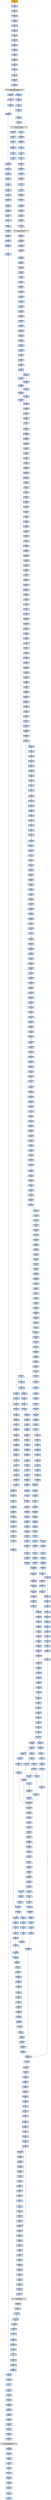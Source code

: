 strict digraph G {
	graph [bgcolor=transparent,
		name=G
	];
	node [color=lightsteelblue,
		fillcolor=lightsteelblue,
		shape=rectangle,
		style=filled
	];
	"0x00447f47"	[label="0x00447f47
movl"];
	"0x00447f49"	[label="0x00447f49
subl"];
	"0x00447f47" -> "0x00447f49"	[color="#000000"];
	"0x00447bb6"	[label="0x00447bb6
jne"];
	"0x00447bc3"	[label="0x00447bc3
xorl"];
	"0x00447bb6" -> "0x00447bc3"	[color="#000000",
		label=T];
	"0x0044740f"	[label="0x0044740f
movl"];
	"0x00447415"	[label="0x00447415
popa"];
	"0x0044740f" -> "0x00447415"	[color="#000000"];
	"0x00447d32"	[label="0x00447d32
jae"];
	"0x00447d34"	[label="0x00447d34
movl"];
	"0x00447d32" -> "0x00447d34"	[color="#000000",
		label=F];
	"0x00447ba8"	[label="0x00447ba8
leal"];
	"0x00447bac"	[label="0x00447bac
pushl"];
	"0x00447ba8" -> "0x00447bac"	[color="#000000"];
	"0x00447eb8"	[label="0x00447eb8
movl"];
	"0x00447ebc"	[label="0x00447ebc
andl"];
	"0x00447eb8" -> "0x00447ebc"	[color="#000000"];
	"0x004477f4"	[label="0x004477f4
shrl"];
	"0x004477f6"	[label="0x004477f6
movl"];
	"0x004477f4" -> "0x004477f6"	[color="#000000"];
	"0x00447111"	[label="0x00447111
pushl"];
	"0x00447112"	[label="0x00447112
movl"];
	"0x00447111" -> "0x00447112"	[color="#000000"];
	"0x0044737b"	[label="0x0044737b
addl"];
	"0x0044737e"	[label="0x0044737e
movl"];
	"0x0044737b" -> "0x0044737e"	[color="#000000"];
	"0x00447b59"	[label="0x00447b59
stosb"];
	"0x00447b5a"	[label="0x00447b5a
call"];
	"0x00447b59" -> "0x00447b5a"	[color="#000000"];
	"0x00447014"	[label="0x00447014
popl"];
	"0x00447015"	[label="0x00447015
movl"];
	"0x00447014" -> "0x00447015"	[color="#000000"];
	"0x00447a6f"	[label="0x00447a6f
shrl"];
	"0x00447a71"	[label="0x00447a71
movl"];
	"0x00447a6f" -> "0x00447a71"	[color="#000000"];
	"0x004479b8"	[label="0x004479b8
cmpl"];
	"0x004479bc"	[label="0x004479bc
jb"];
	"0x004479b8" -> "0x004479bc"	[color="#000000"];
	"0x00447e95"	[label="0x00447e95
addl"];
	"0x00447e97"	[label="0x00447e97
leal"];
	"0x00447e95" -> "0x00447e97"	[color="#000000"];
	"0x004471ae"	[label="0x004471ae
orl"];
	"0x004471b0"	[label="0x004471b0
je"];
	"0x004471ae" -> "0x004471b0"	[color="#000000"];
	"0x004478c1"	[label="0x004478c1
movl"];
	"0x004478c4"	[label="0x004478c4
movl"];
	"0x004478c1" -> "0x004478c4"	[color="#000000"];
	GETMODULEHANDLEA_KERNEL32_DLL	[color=lightgrey,
		fillcolor=lightgrey,
		label="GETMODULEHANDLEA_KERNEL32_DLL
GETMODULEHANDLEA"];
	"0x00447287"	[label="0x00447287
testl"];
	GETMODULEHANDLEA_KERNEL32_DLL -> "0x00447287"	[color="#000000"];
	"0x00447042"	[label="0x00447042
movl"];
	GETMODULEHANDLEA_KERNEL32_DLL -> "0x00447042"	[color="#000000"];
	"0x004477db"	[label="0x004477db
movl"];
	"0x004477de"	[label="0x004477de
movl"];
	"0x004477db" -> "0x004477de"	[color="#000000"];
	"0x00447cde"	[label="0x00447cde
movl"];
	"0x00447ce3"	[label="0x00447ce3
repz"];
	"0x00447cde" -> "0x00447ce3"	[color="#000000"];
	"0x00447e58"	[label="0x00447e58
orl"];
	"0x00447e5a"	[label="0x00447e5a
movl"];
	"0x00447e58" -> "0x00447e5a"	[color="#000000"];
	"0x0044788c"	[label="0x0044788c
xorl"];
	"0x0044788e"	[label="0x0044788e
movl"];
	"0x0044788c" -> "0x0044788e"	[color="#000000"];
	"0x00447ead"	[label="0x00447ead
incl"];
	"0x00447eae"	[label="0x00447eae
movb"];
	"0x00447ead" -> "0x00447eae"	[color="#000000"];
	"0x0044717c"	[label="0x0044717c
pushl"];
	"0x00447181"	[label="0x00447181
pushl"];
	"0x0044717c" -> "0x00447181"	[color="#000000"];
	"0x0044789a"	[label="0x0044789a
movl"];
	"0x0044789e"	[label="0x0044789e
leal"];
	"0x0044789a" -> "0x0044789e"	[color="#000000"];
	"0x00447e29"	[label="0x00447e29
jb"];
	"0x00447e2b"	[label="0x00447e2b
movl"];
	"0x00447e29" -> "0x00447e2b"	[color="#000000",
		label=F];
	"0x00447e9c"	[label="0x00447e9c
cmpl"];
	"0x00447e29" -> "0x00447e9c"	[color="#000000",
		label=T];
	"0x00447e90"	[label="0x00447e90
call"];
	"0x004479b0"	[label="0x004479b0
pushl"];
	"0x00447e90" -> "0x004479b0"	[color="#000000"];
	"0x004470fc"	[label="0x004470fc
call"];
	"0x004476c8"	[label="0x004476c8
movl"];
	"0x004470fc" -> "0x004476c8"	[color="#000000"];
	"0x00447aa3"	[label="0x00447aa3
movl"];
	"0x00447aa8"	[label="0x00447aa8
addl"];
	"0x00447aa3" -> "0x00447aa8"	[color="#000000"];
	"0x004478f6"	[label="0x004478f6
movl"];
	"0x004478f8"	[label="0x004478f8
movb"];
	"0x004478f6" -> "0x004478f8"	[color="#000000"];
	"0x00447f81"	[label="0x00447f81
popl"];
	"0x00447f82"	[label="0x00447f82
popl"];
	"0x00447f81" -> "0x00447f82"	[color="#000000"];
	"0x004478e6"	[label="0x004478e6
shrl"];
	"0x004478e9"	[label="0x004478e9
movl"];
	"0x004478e6" -> "0x004478e9"	[color="#000000"];
	"0x00447a47"	[label="0x00447a47
jae"];
	"0x00447a49"	[label="0x00447a49
movl"];
	"0x00447a47" -> "0x00447a49"	[color="#000000",
		label=F];
	VIRTUALPROTECT_KERNEL32_DLL	[color=lightgrey,
		fillcolor=lightgrey,
		label="VIRTUALPROTECT_KERNEL32_DLL
VIRTUALPROTECT"];
	"0x004473ff"	[label="0x004473ff
popl"];
	VIRTUALPROTECT_KERNEL32_DLL -> "0x004473ff"	[color="#000000"];
	"0x004477eb"	[label="0x004477eb
movl"];
	"0x004477ee"	[label="0x004477ee
movl"];
	"0x004477eb" -> "0x004477ee"	[color="#000000"];
	"0x00447a7d"	[label="0x00447a7d
popl"];
	"0x00447a7e"	[label="0x00447a7e
popl"];
	"0x00447a7d" -> "0x00447a7e"	[color="#000000"];
	"0x004478b7"	[label="0x004478b7
ja"];
	"0x004478bd"	[label="0x004478bd
movl"];
	"0x004478b7" -> "0x004478bd"	[color="#000000",
		label=F];
	"0x004476d6"	[label="0x004476d6
pushl"];
	"0x004476d7"	[label="0x004476d7
call"];
	"0x004476d6" -> "0x004476d7"	[color="#000000"];
	"0x004477e5"	[label="0x004477e5
jae"];
	"0x004477e7"	[label="0x004477e7
popl"];
	"0x004477e5" -> "0x004477e7"	[color="#000000",
		label=F];
	"0x00447ab5"	[label="0x00447ab5
movl"];
	"0x00447ab9"	[label="0x00447ab9
leal"];
	"0x00447ab5" -> "0x00447ab9"	[color="#000000"];
	"0x004477a8"	[label="0x004477a8
movl"];
	"0x004477ad"	[label="0x004477ad
pushl"];
	"0x004477a8" -> "0x004477ad"	[color="#000000"];
	"0x00447882"	[label="0x00447882
movl"];
	"0x00447885"	[label="0x00447885
movl"];
	"0x00447882" -> "0x00447885"	[color="#000000"];
	"0x00447851"	[label="0x00447851
xorl"];
	"0x00447853"	[label="0x00447853
repz"];
	"0x00447851" -> "0x00447853"	[color="#000000"];
	"0x004472a8"	[label="0x004472a8
movl"];
	"0x004472aa"	[label="0x004472aa
testl"];
	"0x004472a8" -> "0x004472aa"	[color="#000000"];
	VIRTUALFREE_KERNEL32_DLL	[color=lightgrey,
		fillcolor=lightgrey,
		label="VIRTUALFREE_KERNEL32_DLL
VIRTUALFREE"];
	"0x004471a8"	[label="0x004471a8
movl"];
	VIRTUALFREE_KERNEL32_DLL -> "0x004471a8"	[color="#000000"];
	"0x00447a84"	[label="0x00447a84
pushl"];
	"0x00447a85"	[label="0x00447a85
pushl"];
	"0x00447a84" -> "0x00447a85"	[color="#000000"];
	"0x00447cb2"	[label="0x00447cb2
movb"];
	"0x00447cb9"	[label="0x00447cb9
xorl"];
	"0x00447cb2" -> "0x00447cb9"	[color="#000000"];
	"0x00447ec1"	[label="0x00447ec1
addl"];
	"0x00447ec4"	[label="0x00447ec4
orl"];
	"0x00447ec1" -> "0x00447ec4"	[color="#000000"];
	"0x004477c4"	[label="0x004477c4
movl"];
	"0x004477c7"	[label="0x004477c7
movl"];
	"0x004477c4" -> "0x004477c7"	[color="#000000"];
	"0x00447a2a"	[label="0x00447a2a
jmp"];
	"0x00447a58"	[label="0x00447a58
movl"];
	"0x00447a2a" -> "0x00447a58"	[color="#000000"];
	"0x00447e26"	[label="0x00447e26
cmpl"];
	"0x00447e26" -> "0x00447e29"	[color="#000000"];
	"0x004479ec"	[label="0x004479ec
jae"];
	"0x004479ee"	[label="0x004479ee
movl"];
	"0x004479ec" -> "0x004479ee"	[color="#000000",
		label=F];
	"0x00447cc3"	[label="0x00447cc3
jne"];
	"0x00447cc5"	[label="0x00447cc5
incl"];
	"0x00447cc3" -> "0x00447cc5"	[color="#000000",
		label=F];
	"0x00447ccd"	[label="0x00447ccd
movb"];
	"0x00447cc3" -> "0x00447ccd"	[color="#000000",
		label=T];
	"0x004472ac"	[label="0x004472ac
jne"];
	"0x004472aa" -> "0x004472ac"	[color="#000000"];
	"0x0044792a"	[label="0x0044792a
decl"];
	"0x0044792b"	[label="0x0044792b
addl"];
	"0x0044792a" -> "0x0044792b"	[color="#000000"];
	"0x00447420"	[label="0x00447420
pushl"];
	"0x00447425"	[label="0x00447425
ret"];
	"0x00447420" -> "0x00447425"	[color="#000000"];
	"0x00447b98"	[label="0x00447b98
movb"];
	"0x00447b9c"	[label="0x00447b9c
incl"];
	"0x00447b98" -> "0x00447b9c"	[color="#000000"];
	"0x00447b69"	[label="0x00447b69
pushl"];
	"0x00447b6a"	[label="0x00447b6a
movl"];
	"0x00447b69" -> "0x00447b6a"	[color="#000000"];
	"0x00447840"	[label="0x00447840
movl"];
	"0x00447845"	[label="0x00447845
movl"];
	"0x00447840" -> "0x00447845"	[color="#000000"];
	"0x004470aa"	[label="0x004470aa
je"];
	"0x004470b0"	[label="0x004470b0
pushl"];
	"0x004470aa" -> "0x004470b0"	[color="#000000",
		label=F];
	"0x00447823"	[label="0x00447823
leal"];
	"0x00447826"	[label="0x00447826
movl"];
	"0x00447823" -> "0x00447826"	[color="#000000"];
	"0x00447405"	[label="0x00447405
pushl"];
	"0x00447406"	[label="0x00447406
addl"];
	"0x00447405" -> "0x00447406"	[color="#000000"];
	"0x00447114"	[label="0x00447114
subl"];
	"0x00447112" -> "0x00447114"	[color="#000000"];
	"0x00447807"	[label="0x00447807
movl"];
	"0x0044780a"	[label="0x0044780a
popl"];
	"0x00447807" -> "0x0044780a"	[color="#000000"];
	"0x0044782c"	[label="0x0044782c
addl"];
	"0x00447826" -> "0x0044782c"	[color="#000000"];
	"0x00447eb2"	[label="0x00447eb2
movl"];
	"0x00447eae" -> "0x00447eb2"	[color="#000000"];
	"0x00447269"	[label="0x00447269
movl"];
	"0x0044726f"	[label="0x0044726f
addl"];
	"0x00447269" -> "0x0044726f"	[color="#000000"];
	"0x00447a8b"	[label="0x00447a8b
xorl"];
	"0x00447a8d"	[label="0x00447a8d
leal"];
	"0x00447a8b" -> "0x00447a8d"	[color="#000000"];
	"0x00447f3e"	[label="0x00447f3e
leal"];
	"0x00447f41"	[label="0x00447f41
cmpl"];
	"0x00447f3e" -> "0x00447f41"	[color="#000000"];
	"0x00447a96"	[label="0x00447a96
call"];
	"0x00447cf2"	[label="0x00447cf2
call"];
	"0x00447a96" -> "0x00447cf2"	[color="#000000"];
	"0x004478eb"	[label="0x004478eb
andl"];
	"0x004478f0"	[label="0x004478f0
subl"];
	"0x004478eb" -> "0x004478f0"	[color="#000000"];
	"0x00447e4c"	[label="0x00447e4c
movl"];
	"0x00447e50"	[label="0x00447e50
andl"];
	"0x00447e4c" -> "0x00447e50"	[color="#000000"];
	"0x00447cea"	[label="0x00447cea
popl"];
	"0x00447ceb"	[label="0x00447ceb
addl"];
	"0x00447cea" -> "0x00447ceb"	[color="#000000"];
	"0x004478e0"	[label="0x004478e0
movl"];
	"0x004478e0" -> "0x004478e6"	[color="#000000"];
	"0x00447aad"	[label="0x00447aad
addl"];
	"0x00447aaf"	[label="0x00447aaf
incl"];
	"0x00447aad" -> "0x00447aaf"	[color="#000000"];
	"0x00447a75"	[label="0x00447a75
addl"];
	"0x00447a77"	[label="0x00447a77
movl"];
	"0x00447a75" -> "0x00447a77"	[color="#000000"];
	"0x00447179"	[label="0x00447179
repz"];
	"0x0044717b"	[label="0x0044717b
popl"];
	"0x00447179" -> "0x0044717b"	[color="#000000"];
	"0x00447048"	[label="0x00447048
movl"];
	"0x0044704a"	[label="0x0044704a
leal"];
	"0x00447048" -> "0x0044704a"	[color="#000000"];
	"0x00447f7a"	[label="0x00447f7a
movl"];
	"0x00447f7e"	[label="0x00447f7e
movl"];
	"0x00447f7a" -> "0x00447f7e"	[color="#000000"];
	"0x00447abc"	[label="0x00447abc
pushl"];
	"0x00447abd"	[label="0x00447abd
pushl"];
	"0x00447abc" -> "0x00447abd"	[color="#000000"];
	"0x00447f51"	[label="0x00447f51
movl"];
	"0x00447f53"	[label="0x00447f53
cmpl"];
	"0x00447f51" -> "0x00447f53"	[color="#000000"];
	"0x0044784d"	[label="0x0044784d
leal"];
	"0x0044784d" -> "0x00447851"	[color="#000000"];
	"0x00447a27"	[label="0x00447a27
addl"];
	"0x00447a27" -> "0x00447a2a"	[color="#000000"];
	"0x004472c8"	[label="0x004472c8
je"];
	"0x00447373"	[label="0x00447373
movl"];
	"0x004472c8" -> "0x00447373"	[color="#000000",
		label=T];
	"0x00447a5f"	[label="0x00447a5f
movl"];
	"0x00447a62"	[label="0x00447a62
movl"];
	"0x00447a5f" -> "0x00447a62"	[color="#000000"];
	"0x00447b72"	[label="0x00447b72
pushl"];
	"0x00447b74"	[label="0x00447b74
movl"];
	"0x00447b72" -> "0x00447b74"	[color="#000000"];
	"0x00447117"	[label="0x00447117
movl"];
	"0x00447114" -> "0x00447117"	[color="#000000"];
	"0x00447e5c"	[label="0x00447e5c
cmpl"];
	"0x00447e5f"	[label="0x00447e5f
movl"];
	"0x00447e5c" -> "0x00447e5f"	[color="#000000"];
	"0x00447ba2"	[label="0x00447ba2
leal"];
	"0x00447ba2" -> "0x00447ba8"	[color="#000000"];
	"0x00447ee2"	[label="0x00447ee2
shrl"];
	"0x00447ee4"	[label="0x00447ee4
movl"];
	"0x00447ee2" -> "0x00447ee4"	[color="#000000"];
	"0x00447ed6"	[label="0x00447ed6
movl"];
	"0x00447ed9"	[label="0x00447ed9
movl"];
	"0x00447ed6" -> "0x00447ed9"	[color="#000000"];
	"0x00447a65"	[label="0x00447a65
movl"];
	"0x00447a62" -> "0x00447a65"	[color="#000000"];
	"0x00447f74"	[label="0x00447f74
jb"];
	"0x00447f74" -> "0x00447f7a"	[color="#000000",
		label=F];
	"0x004479f4"	[label="0x004479f4
movl"];
	"0x004479f9"	[label="0x004479f9
subl"];
	"0x004479f4" -> "0x004479f9"	[color="#000000"];
	"0x00447101"	[label="0x00447101
movb"];
	"0x00447103"	[label="0x00447103
cmpb"];
	"0x00447101" -> "0x00447103"	[color="#000000"];
	"0x00447f1c"	[label="0x00447f1c
movl"];
	"0x00447f22"	[label="0x00447f22
leal"];
	"0x00447f1c" -> "0x00447f22"	[color="#000000"];
	"0x00447b76"	[label="0x00447b76
call"];
	"0x004477a4"	[label="0x004477a4
pushl"];
	"0x00447b76" -> "0x004477a4"	[color="#000000"];
	"0x0044797a"	[label="0x0044797a
andl"];
	"0x0044797f"	[label="0x0044797f
movl"];
	"0x0044797a" -> "0x0044797f"	[color="#000000"];
	"0x004478f2"	[label="0x004478f2
addl"];
	"0x004478f0" -> "0x004478f2"	[color="#000000"];
	"0x004479a3"	[label="0x004479a3
popl"];
	"0x004479a4"	[label="0x004479a4
movb"];
	"0x004479a3" -> "0x004479a4"	[color="#000000"];
	"0x004477ae"	[label="0x004477ae
cmpl"];
	"0x004477ad" -> "0x004477ae"	[color="#000000"];
	"0x004476d7" -> "0x00447a84"	[color="#000000"];
	"0x004470e9"	[label="0x004470e9
movl"];
	"0x004470eb"	[label="0x004470eb
addl"];
	"0x004470e9" -> "0x004470eb"	[color="#000000"];
	"0x00447a36"	[label="0x00447a36
jmp"];
	"0x00447a36" -> "0x00447a58"	[color="#000000"];
	"0x004472c0"	[label="0x004472c0
addl"];
	"0x004472c6"	[label="0x004472c6
testl"];
	"0x004472c0" -> "0x004472c6"	[color="#000000"];
	"0x00447ee9"	[label="0x00447ee9
movl"];
	"0x00447ee4" -> "0x00447ee9"	[color="#000000"];
	"0x00447879"	[label="0x00447879
movl"];
	"0x0044787e"	[label="0x0044787e
movl"];
	"0x00447879" -> "0x0044787e"	[color="#000000"];
	"0x00447964"	[label="0x00447964
jbe"];
	"0x00447966"	[label="0x00447966
movl"];
	"0x00447964" -> "0x00447966"	[color="#000000",
		label=F];
	"0x004476d2"	[label="0x004476d2
leal"];
	"0x004476d2" -> "0x004476d6"	[color="#000000"];
	"0x00447cc6"	[label="0x00447cc6
cmpl"];
	"0x00447cc5" -> "0x00447cc6"	[color="#000000"];
	"0x00447022"	[label="0x00447022
cmpl"];
	"0x00447029"	[label="0x00447029
movl"];
	"0x00447022" -> "0x00447029"	[color="#000000"];
	"0x004479de"	[label="0x004479de
addl"];
	"0x004479e1"	[label="0x004479e1
movl"];
	"0x004479de" -> "0x004479e1"	[color="#000000"];
	"0x0044783f"	[label="0x0044783f
pushl"];
	"0x0044783f" -> "0x00447840"	[color="#000000"];
	"0x004477f2"	[label="0x004477f2
subl"];
	"0x004477ee" -> "0x004477f2"	[color="#000000"];
	"0x00447056"	[label="0x00447056
movb"];
	"0x00447058"	[label="0x00447058
scasb"];
	"0x00447056" -> "0x00447058"	[color="#000000"];
	"0x00447911"	[label="0x00447911
movl"];
	"0x00447915"	[label="0x00447915
andl"];
	"0x00447911" -> "0x00447915"	[color="#000000"];
	"0x00447983"	[label="0x00447983
movl"];
	"0x00447986"	[label="0x00447986
xorl"];
	"0x00447983" -> "0x00447986"	[color="#000000"];
	"0x00447e2e"	[label="0x00447e2e
leal"];
	"0x00447e2b" -> "0x00447e2e"	[color="#000000"];
	"0x00447bad"	[label="0x00447bad
movl"];
	"0x00447baf"	[label="0x00447baf
call"];
	"0x00447bad" -> "0x00447baf"	[color="#000000"];
	"0x004479b3"	[label="0x004479b3
movl"];
	"0x004479b5"	[label="0x004479b5
pushl"];
	"0x004479b3" -> "0x004479b5"	[color="#000000"];
	"0x00447a86"	[label="0x00447a86
pushl"];
	"0x00447a85" -> "0x00447a86"	[color="#000000"];
	"0x0044700d"	[label="0x0044700d
ret"];
	"0x00447008"	[label="0x00447008
jmp"];
	"0x0044700d" -> "0x00447008"	[color="#000000"];
	"0x004472ee"	[label="0x004472ee
testl"];
	"0x004472f0"	[label="0x004472f0
popl"];
	"0x004472ee" -> "0x004472f0"	[color="#000000"];
	"0x004477cb"	[label="0x004477cb
shll"];
	"0x004477ce"	[label="0x004477ce
andl"];
	"0x004477cb" -> "0x004477ce"	[color="#000000"];
	"0x00447ea5"	[label="0x00447ea5
movl"];
	"0x00447ea8"	[label="0x00447ea8
shll"];
	"0x00447ea5" -> "0x00447ea8"	[color="#000000"];
	"0x00447f14"	[label="0x00447f14
jmp"];
	"0x00447f31"	[label="0x00447f31
movl"];
	"0x00447f14" -> "0x00447f31"	[color="#000000"];
	"0x00447396"	[label="0x00447396
pushl"];
	"0x00447397"	[label="0x00447397
pushl"];
	"0x00447396" -> "0x00447397"	[color="#000000"];
	"0x00447cf8"	[label="0x00447cf8
popl"];
	"0x00447cf9"	[label="0x00447cf9
subl"];
	"0x00447cf8" -> "0x00447cf9"	[color="#000000"];
	"0x00447243"	[label="0x00447243
movl"];
	"0x00447249"	[label="0x00447249
movl"];
	"0x00447243" -> "0x00447249"	[color="#000000"];
	"0x00447ea0"	[label="0x00447ea0
jb"];
	"0x00447e9c" -> "0x00447ea0"	[color="#000000"];
	"0x00447ce7"	[label="0x00447ce7
popl"];
	"0x00447ce8"	[label="0x00447ce8
movb"];
	"0x00447ce7" -> "0x00447ce8"	[color="#000000"];
	"0x00447ce8" -> "0x00447cea"	[color="#000000"];
	"0x00447d3a"	[label="0x00447d3a
incl"];
	"0x00447d3b"	[label="0x00447d3b
incl"];
	"0x00447d3a" -> "0x00447d3b"	[color="#000000"];
	"0x004479bc" -> "0x004479ee"	[color="#000000",
		label=T];
	"0x004479be"	[label="0x004479be
movl"];
	"0x004479bc" -> "0x004479be"	[color="#000000",
		label=F];
	"0x00447943"	[label="0x00447943
cmpl"];
	"0x00447949"	[label="0x00447949
je"];
	"0x00447943" -> "0x00447949"	[color="#000000"];
	"0x00447b57"	[label="0x00447b57
movl"];
	"0x00447b57" -> "0x00447b59"	[color="#000000"];
	"0x00447f63"	[label="0x00447f63
jmp"];
	"0x00447f70"	[label="0x00447f70
cmpl"];
	"0x00447f63" -> "0x00447f70"	[color="#000000"];
	"0x0044783d"	[label="0x0044783d
movl"];
	"0x0044783d" -> "0x0044783f"	[color="#000000"];
	"0x00447872"	[label="0x00447872
incl"];
	"0x00447873"	[label="0x00447873
cmpl"];
	"0x00447872" -> "0x00447873"	[color="#000000"];
	"0x00447a22"	[label="0x00447a22
cmpl"];
	"0x00447a25"	[label="0x00447a25
sbbl"];
	"0x00447a22" -> "0x00447a25"	[color="#000000"];
	"0x00447d38"	[label="0x00447d38
movl"];
	"0x00447d38" -> "0x00447d3a"	[color="#000000"];
	"0x004478a9"	[label="0x004478a9
shll"];
	"0x004478ab"	[label="0x004478ab
addl"];
	"0x004478a9" -> "0x004478ab"	[color="#000000"];
	"0x00447831"	[label="0x00447831
ret"];
	"0x0044782c" -> "0x00447831"	[color="#000000"];
	"0x00447864"	[label="0x00447864
xorl"];
	"0x00447866"	[label="0x00447866
movb"];
	"0x00447864" -> "0x00447866"	[color="#000000"];
	"0x00447161"	[label="0x00447161
movl"];
	"0x00447163"	[label="0x00447163
addl"];
	"0x00447161" -> "0x00447163"	[color="#000000"];
	"0x00447f5d"	[label="0x00447f5d
movl"];
	"0x00447f61"	[label="0x00447f61
movl"];
	"0x00447f5d" -> "0x00447f61"	[color="#000000"];
	"0x00447cbb"	[label="0x00447cbb
cmpb"];
	"0x00447cb9" -> "0x00447cbb"	[color="#000000"];
	"0x00447996"	[label="0x00447996
movl"];
	"0x0044799c"	[label="0x0044799c
incl"];
	"0x00447996" -> "0x0044799c"	[color="#000000"];
	"0x00447f70" -> "0x00447f74"	[color="#000000"];
	"0x00447b71"	[label="0x00447b71
pushl"];
	"0x00447b71" -> "0x00447b72"	[color="#000000"];
	"0x00447001"	[color=lightgrey,
		fillcolor=orange,
		label="0x00447001
pusha"];
	"0x00447002"	[label="0x00447002
call"];
	"0x00447001" -> "0x00447002"	[color="#000000"];
	"0x00447251"	[label="0x00447251
je"];
	"0x00447264"	[label="0x00447264
movl"];
	"0x00447251" -> "0x00447264"	[color="#000000",
		label=T];
	"0x0044784b"	[label="0x0044784b
xorl"];
	"0x00447845" -> "0x0044784b"	[color="#000000"];
	"0x004478d3"	[label="0x004478d3
jl"];
	"0x00447922"	[label="0x00447922
movl"];
	"0x004478d3" -> "0x00447922"	[color="#000000",
		label=T];
	"0x004478d5"	[label="0x004478d5
movl"];
	"0x004478d3" -> "0x004478d5"	[color="#000000",
		label=F];
	"0x00447264" -> "0x00447269"	[color="#000000"];
	"0x00447f89"	[label="0x00447f89
ret"];
	"0x00447718"	[label="0x00447718
testb"];
	"0x00447f89" -> "0x00447718"	[color="#000000"];
	"0x00447d36"	[label="0x00447d36
movb"];
	"0x00447d34" -> "0x00447d36"	[color="#000000"];
	"0x00447d36" -> "0x00447d38"	[color="#000000"];
	"0x004479ad"	[label="0x004479ad
ret"];
	"0x00447bb4"	[label="0x00447bb4
testb"];
	"0x004479ad" -> "0x00447bb4"	[color="#000000"];
	"0x00447ca3"	[label="0x00447ca3
testb"];
	"0x004479ad" -> "0x00447ca3"	[color="#000000"];
	"0x004477b1"	[label="0x004477b1
jb"];
	"0x004477ae" -> "0x004477b1"	[color="#000000"];
	"0x0044711d"	[label="0x0044711d
xorl"];
	"0x0044711f"	[label="0x0044711f
orl"];
	"0x0044711d" -> "0x0044711f"	[color="#000000"];
	"0x00447a5a"	[label="0x00447a5a
movl"];
	"0x00447a5d"	[label="0x00447a5d
addl"];
	"0x00447a5a" -> "0x00447a5d"	[color="#000000"];
	"0x004479cc"	[label="0x004479cc
movl"];
	"0x004479d0"	[label="0x004479d0
shll"];
	"0x004479cc" -> "0x004479d0"	[color="#000000"];
	"0x00447e80"	[label="0x00447e80
subl"];
	"0x00447e82"	[label="0x00447e82
andl"];
	"0x00447e80" -> "0x00447e82"	[color="#000000"];
	"0x00447ba0"	[label="0x00447ba0
jb"];
	"0x00447ba0" -> "0x00447ba2"	[color="#000000",
		label=F];
	"0x00447918"	[label="0x00447918
repz"];
	"0x00447915" -> "0x00447918"	[color="#000000"];
	"0x00447a2f"	[label="0x00447a2f
jae"];
	"0x00447a31"	[label="0x00447a31
movl"];
	"0x00447a2f" -> "0x00447a31"	[color="#000000",
		label=F];
	"0x00447a38"	[label="0x00447a38
cmpl"];
	"0x00447a2f" -> "0x00447a38"	[color="#000000",
		label=T];
	"0x00447ef5"	[label="0x00447ef5
addl"];
	"0x00447ef7"	[label="0x00447ef7
cmpl"];
	"0x00447ef5" -> "0x00447ef7"	[color="#000000"];
	"0x004476dc"	[label="0x004476dc
movl"];
	"0x004476e3"	[label="0x004476e3
movl"];
	"0x004476dc" -> "0x004476e3"	[color="#000000"];
	"0x0044790d"	[label="0x0044790d
repz"];
	"0x0044790f"	[label="0x0044790f
movl"];
	"0x0044790d" -> "0x0044790f"	[color="#000000"];
	"0x00447e31"	[label="0x00447e31
cmpl"];
	"0x00447e2e" -> "0x00447e31"	[color="#000000"];
	"0x004471a8" -> "0x004471ae"	[color="#000000"];
	"0x0044740c"	[label="0x0044740c
popl"];
	"0x00447406" -> "0x0044740c"	[color="#000000"];
	"0x0044700a"	[label="0x0044700a
popl"];
	"0x00447002" -> "0x0044700a"	[color="#000000"];
	"0x004479f1"	[label="0x004479f1
movl"];
	"0x004479ee" -> "0x004479f1"	[color="#000000"];
	"0x004478c7"	[label="0x004478c7
addl"];
	"0x004478c4" -> "0x004478c7"	[color="#000000"];
	"0x00447af1"	[label="0x00447af1
movl"];
	"0x00447831" -> "0x00447af1"	[color="#000000"];
	"0x004479d9"	[label="0x004479d9
orl"];
	"0x004479db"	[label="0x004479db
movl"];
	"0x004479d9" -> "0x004479db"	[color="#000000"];
	"0x004479c7"	[label="0x004479c7
movl"];
	"0x004479c9"	[label="0x004479c9
movl"];
	"0x004479c7" -> "0x004479c9"	[color="#000000"];
	"0x00447108"	[label="0x00447108
incb"];
	"0x0044710e"	[label="0x0044710e
pushl"];
	"0x00447108" -> "0x0044710e"	[color="#000000"];
	"0x00447ed3"	[label="0x00447ed3
movl"];
	"0x00447ed3" -> "0x00447ed6"	[color="#000000"];
	"0x00447a7f"	[label="0x00447a7f
movl"];
	"0x00447a7e" -> "0x00447a7f"	[color="#000000"];
	"0x00447993"	[label="0x00447993
incl"];
	"0x00447994"	[label="0x00447994
movl"];
	"0x00447993" -> "0x00447994"	[color="#000000"];
	"0x0044704d"	[label="0x0044704d
pushl"];
	"0x0044704e"	[label="0x0044704e
pushl"];
	"0x0044704d" -> "0x0044704e"	[color="#000000"];
	"0x00447ab0"	[label="0x00447ab0
cmpl"];
	"0x00447aaf" -> "0x00447ab0"	[color="#000000"];
	"0x004477bb"	[label="0x004477bb
movb"];
	"0x004477bd"	[label="0x004477bd
incl"];
	"0x004477bb" -> "0x004477bd"	[color="#000000"];
	"0x004477b4"	[label="0x004477b4
movl"];
	"0x004477b9"	[label="0x004477b9
movl"];
	"0x004477b4" -> "0x004477b9"	[color="#000000"];
	"0x00447093"	[label="0x00447093
orl"];
	"0x00447095"	[label="0x00447095
je"];
	"0x00447093" -> "0x00447095"	[color="#000000"];
	"0x00447e67"	[label="0x00447e67
movl"];
	"0x00447e6a"	[label="0x00447e6a
movl"];
	"0x00447e67" -> "0x00447e6a"	[color="#000000"];
	"0x0044703b"	[label="0x0044703b
pushl"];
	"0x0044703c"	[label="0x0044703c
call"];
	"0x0044703b" -> "0x0044703c"	[color="#000000"];
	"0x004479fd"	[label="0x004479fd
movl"];
	"0x00447a00"	[label="0x00447a00
andl"];
	"0x004479fd" -> "0x00447a00"	[color="#000000"];
	"0x0044798b"	[label="0x0044798b
movl"];
	"0x0044798f"	[label="0x0044798f
leal"];
	"0x0044798b" -> "0x0044798f"	[color="#000000"];
	"0x00447cd4"	[label="0x00447cd4
movl"];
	"0x00447ccd" -> "0x00447cd4"	[color="#000000"];
	"0x00447e72"	[label="0x00447e72
subl"];
	"0x00447e74"	[label="0x00447e74
addl"];
	"0x00447e72" -> "0x00447e74"	[color="#000000"];
	"0x00447f43"	[label="0x00447f43
movl"];
	"0x00447f41" -> "0x00447f43"	[color="#000000"];
	"0x00447b0d"	[label="0x00447b0d
movl"];
	"0x00447b0f"	[label="0x00447b0f
leal"];
	"0x00447b0d" -> "0x00447b0f"	[color="#000000"];
	"0x00447ec8"	[label="0x00447ec8
cmpl"];
	"0x00447ecb"	[label="0x00447ecb
movl"];
	"0x00447ec8" -> "0x00447ecb"	[color="#000000"];
	"0x00447aab"	[label="0x00447aab
shll"];
	"0x00447aa8" -> "0x00447aab"	[color="#000000"];
	"0x00447855"	[label="0x00447855
movl"];
	"0x00447853" -> "0x00447855"	[color="#000000"];
	"0x0044780c"	[label="0x0044780c
ret"];
	"0x0044780c" -> "0x00447b98"	[color="#000000"];
	"0x00447a05"	[label="0x00447a05
cmpl"];
	"0x00447a07"	[label="0x00447a07
jae"];
	"0x00447a05" -> "0x00447a07"	[color="#000000"];
	"0x004479b6"	[label="0x004479b6
movl"];
	"0x004479b6" -> "0x004479b8"	[color="#000000"];
	"0x004476ec"	[label="0x004476ec
leal"];
	"0x004476f0"	[label="0x004476f0
call"];
	"0x004476ec" -> "0x004476f0"	[color="#000000"];
	"0x00447e20"	[label="0x00447e20
testb"];
	"0x00447e22"	[label="0x00447e22
movl"];
	"0x00447e20" -> "0x00447e22"	[color="#000000"];
	"0x00447f4b"	[label="0x00447f4b
incl"];
	"0x00447f4c"	[label="0x00447f4c
movb"];
	"0x00447f4b" -> "0x00447f4c"	[color="#000000"];
	"0x004479f1" -> "0x004479f4"	[color="#000000"];
	"0x00447e65"	[label="0x00447e65
jae"];
	"0x00447e65" -> "0x00447e67"	[color="#000000",
		label=F];
	"0x0044739a"	[label="0x0044739a
pushl"];
	"0x0044739d"	[label="0x0044739d
pushl"];
	"0x0044739a" -> "0x0044739d"	[color="#000000"];
	"0x00447e9a"	[label="0x00447e9a
jmp"];
	"0x00447e97" -> "0x00447e9a"	[color="#000000"];
	"0x00447a71" -> "0x00447a75"	[color="#000000"];
	"0x00447154"	[label="0x00447154
popl"];
	"0x00447155"	[label="0x00447155
jmp"];
	"0x00447154" -> "0x00447155"	[color="#000000"];
	"0x004479a7"	[label="0x004479a7
addl"];
	"0x004479a7" -> "0x004479ad"	[color="#000000"];
	"0x004470b7"	[label="0x004470b7
pushl"];
	"0x004470bc"	[label="0x004470bc
pushl"];
	"0x004470b7" -> "0x004470bc"	[color="#000000"];
	"0x00447289"	[label="0x00447289
jne"];
	"0x00447292"	[label="0x00447292
movl"];
	"0x00447289" -> "0x00447292"	[color="#000000",
		label=T];
	"0x00447ea2"	[label="0x00447ea2
movl"];
	"0x00447ea2" -> "0x00447ea5"	[color="#000000"];
	"0x0044771a"	[label="0x0044771a
jne"];
	"0x00447726"	[label="0x00447726
movl"];
	"0x0044771a" -> "0x00447726"	[color="#000000",
		label=T];
	"0x004477e0"	[label="0x004477e0
movl"];
	"0x004477e3"	[label="0x004477e3
cmpl"];
	"0x004477e0" -> "0x004477e3"	[color="#000000"];
	"0x00447bc5"	[label="0x00447bc5
movl"];
	"0x00447bc7"	[label="0x00447bc7
call"];
	"0x00447bc5" -> "0x00447bc7"	[color="#000000"];
	"0x00447e24"	[label="0x00447e24
je"];
	"0x00447e22" -> "0x00447e24"	[color="#000000"];
	"0x00447f3d"	[label="0x00447f3d
incl"];
	"0x00447f3d" -> "0x00447f3e"	[color="#000000"];
	"0x004470e8"	[label="0x004470e8
pushl"];
	"0x004470e8" -> "0x004470e9"	[color="#000000"];
	"0x00447b9d"	[label="0x00447b9d
cmpl"];
	"0x00447b9d" -> "0x00447ba0"	[color="#000000"];
	"0x00447869"	[label="0x00447869
movl"];
	"0x00447866" -> "0x00447869"	[color="#000000"];
	"0x004477de" -> "0x004477e0"	[color="#000000"];
	"0x00447a44"	[label="0x00447a44
cmpl"];
	"0x00447a44" -> "0x00447a47"	[color="#000000"];
	"0x004472a2"	[label="0x004472a2
movl"];
	"0x004472a2" -> "0x004472a8"	[color="#000000"];
	"0x004478ad"	[label="0x004478ad
cmpl"];
	"0x004478ab" -> "0x004478ad"	[color="#000000"];
	"0x00447718" -> "0x0044771a"	[color="#000000"];
	"0x00447169"	[label="0x00447169
movl"];
	"0x00447163" -> "0x00447169"	[color="#000000"];
	"0x00447a1d"	[label="0x00447a1d
cmpl"];
	"0x00447a20"	[label="0x00447a20
jae"];
	"0x00447a1d" -> "0x00447a20"	[color="#000000"];
	"0x0044798f" -> "0x00447993"	[color="#000000"];
	"0x00447298"	[label="0x00447298
movl"];
	"0x00447292" -> "0x00447298"	[color="#000000"];
	"0x004477a5"	[label="0x004477a5
movl"];
	"0x004477a4" -> "0x004477a5"	[color="#000000"];
	"0x00447b6d"	[label="0x00447b6d
pushl"];
	"0x00447b6e"	[label="0x00447b6e
leal"];
	"0x00447b6d" -> "0x00447b6e"	[color="#000000"];
	"0x004472c6" -> "0x004472c8"	[color="#000000"];
	"0x004470a1"	[label="0x004470a1
leal"];
	"0x004470a7"	[label="0x004470a7
cmpl"];
	"0x004470a1" -> "0x004470a7"	[color="#000000"];
	"0x00447106"	[label="0x00447106
jne"];
	"0x00447103" -> "0x00447106"	[color="#000000"];
	"0x00447f83"	[label="0x00447f83
movb"];
	"0x00447f82" -> "0x00447f83"	[color="#000000"];
	"0x004478a5"	[label="0x004478a5
movl"];
	"0x004478a5" -> "0x004478a9"	[color="#000000"];
	"0x0044790a"	[label="0x0044790a
shrl"];
	"0x0044790a" -> "0x0044790d"	[color="#000000"];
	"0x004479d3"	[label="0x004479d3
andl"];
	"0x004479d0" -> "0x004479d3"	[color="#000000"];
	"0x00447e3c"	[label="0x00447e3c
shll"];
	"0x00447e3f"	[label="0x00447e3f
movb"];
	"0x00447e3c" -> "0x00447e3f"	[color="#000000"];
	"0x004470f7"	[label="0x004470f7
pushl"];
	"0x004470fa"	[label="0x004470fa
pushl"];
	"0x004470f7" -> "0x004470fa"	[color="#000000"];
	"0x00447b32"	[label="0x00447b32
movl"];
	"0x00447b37"	[label="0x00447b37
movl"];
	"0x00447b32" -> "0x00447b37"	[color="#000000"];
	"0x004476cc"	[label="0x004476cc
subl"];
	"0x004476cc" -> "0x004476d2"	[color="#000000"];
	"0x0044785e"	[label="0x0044785e
movl"];
	"0x00447862"	[label="0x00447862
jbe"];
	"0x0044785e" -> "0x00447862"	[color="#000000"];
	"0x00447b6c"	[label="0x00447b6c
pushl"];
	"0x00447b6a" -> "0x00447b6c"	[color="#000000"];
	"0x004479d3" -> "0x004479d9"	[color="#000000"];
	"0x004479a6"	[label="0x004479a6
popl"];
	"0x004479a4" -> "0x004479a6"	[color="#000000"];
	"0x00447f37"	[label="0x00447f37
movl"];
	"0x00447f31" -> "0x00447f37"	[color="#000000"];
	"0x00447a93"	[label="0x00447a93
movl"];
	"0x00447a8d" -> "0x00447a93"	[color="#000000"];
	"0x00447f25"	[label="0x00447f25
movl"];
	"0x00447f22" -> "0x00447f25"	[color="#000000"];
	"0x00447cf1"	[label="0x00447cf1
ret"];
	"0x00447ceb" -> "0x00447cf1"	[color="#000000"];
	"0x00447f03"	[label="0x00447f03
testl"];
	"0x00447f05"	[label="0x00447f05
je"];
	"0x00447f03" -> "0x00447f05"	[color="#000000"];
	"0x0044795a"	[label="0x0044795a
movl"];
	"0x00447949" -> "0x0044795a"	[color="#000000",
		label=T];
	"0x00447287" -> "0x00447289"	[color="#000000"];
	"0x00447bc3" -> "0x00447bc5"	[color="#000000"];
	"0x00447a31" -> "0x00447a36"	[color="#000000"];
	"0x00447900"	[label="0x00447900
movl"];
	"0x00447904"	[label="0x00447904
shll"];
	"0x00447900" -> "0x00447904"	[color="#000000"];
	"0x00447e18"	[label="0x00447e18
movb"];
	"0x00447e1f"	[label="0x00447e1f
popl"];
	"0x00447e18" -> "0x00447e1f"	[color="#000000"];
	"0x00447e24" -> "0x00447e26"	[color="#000000",
		label=F];
	"0x00447e24" -> "0x00447e9c"	[color="#000000",
		label=T];
	"0x00447f0d"	[label="0x00447f0d
movl"];
	"0x00447f0d" -> "0x00447f14"	[color="#000000"];
	"0x00447f57"	[label="0x00447f57
movl"];
	"0x00447f5b"	[label="0x00447f5b
addl"];
	"0x00447f57" -> "0x00447f5b"	[color="#000000"];
	"0x00447f5b" -> "0x00447f5d"	[color="#000000"];
	"0x00447efa"	[label="0x00447efa
jae"];
	"0x00447efc"	[label="0x00447efc
movl"];
	"0x00447efa" -> "0x00447efc"	[color="#000000",
		label=F];
	"0x00447f16"	[label="0x00447f16
movl"];
	"0x00447efa" -> "0x00447f16"	[color="#000000",
		label=T];
	"0x00447a83"	[label="0x00447a83
ret"];
	"0x00447a83" -> "0x00447e95"	[color="#000000"];
	"0x00447d2d"	[label="0x00447d2d
cmpl"];
	"0x00447a83" -> "0x00447d2d"	[color="#000000"];
	"0x004477be"	[label="0x004477be
movb"];
	"0x004477c2"	[label="0x004477c2
movl"];
	"0x004477be" -> "0x004477c2"	[color="#000000"];
	"0x00447cff"	[label="0x00447cff
ret"];
	"0x00447cf9" -> "0x00447cff"	[color="#000000"];
	"0x0044791a"	[label="0x0044791a
movl"];
	"0x00447918" -> "0x0044791a"	[color="#000000"];
	"0x0044783b"	[label="0x0044783b
pushl"];
	"0x0044783c"	[label="0x0044783c
pushl"];
	"0x0044783b" -> "0x0044783c"	[color="#000000"];
	"0x004478dc"	[label="0x004478dc
movl"];
	"0x004478dc" -> "0x004478e0"	[color="#000000"];
	"0x00447cc9"	[label="0x00447cc9
jb"];
	"0x00447cc6" -> "0x00447cc9"	[color="#000000"];
	"0x00447400"	[label="0x00447400
movl"];
	"0x00447400" -> "0x00447405"	[color="#000000"];
	"0x00447b6e" -> "0x00447b71"	[color="#000000"];
	"0x00447834"	[label="0x00447834
subl"];
	"0x0044783a"	[label="0x0044783a
pushl"];
	"0x00447834" -> "0x0044783a"	[color="#000000"];
	"0x00447960"	[label="0x00447960
xorl"];
	"0x00447962"	[label="0x00447962
testl"];
	"0x00447960" -> "0x00447962"	[color="#000000"];
	"0x004478f4"	[label="0x004478f4
movb"];
	"0x004478f2" -> "0x004478f4"	[color="#000000"];
	"0x004472b3"	[label="0x004472b3
addl"];
	"0x004472b9"	[label="0x004472b9
movl"];
	"0x004472b3" -> "0x004472b9"	[color="#000000"];
	"0x004479e6"	[label="0x004479e6
movl"];
	"0x004479e9"	[label="0x004479e9
cmpl"];
	"0x004479e6" -> "0x004479e9"	[color="#000000"];
	"0x004477fb"	[label="0x004477fb
subl"];
	"0x004477fd"	[label="0x004477fd
andl"];
	"0x004477fb" -> "0x004477fd"	[color="#000000"];
	"0x00447e5a" -> "0x00447e5c"	[color="#000000"];
	"0x00447e49"	[label="0x00447e49
movl"];
	"0x00447e49" -> "0x00447e4c"	[color="#000000"];
	"0x00447b06"	[label="0x00447b06
movl"];
	"0x00447b08"	[label="0x00447b08
movl"];
	"0x00447b06" -> "0x00447b08"	[color="#000000"];
	"0x00447ab3"	[label="0x00447ab3
jb"];
	"0x00447ab0" -> "0x00447ab3"	[color="#000000"];
	"0x00447d42"	[label="0x00447d42
jmp"];
	"0x00447d42" -> "0x00447f70"	[color="#000000"];
	"0x00447cf2" -> "0x00447cf8"	[color="#000000"];
	"0x004471c6"	[label="0x004471c6
subl"];
	"0x004471c8"	[label="0x004471c8
je"];
	"0x004471c6" -> "0x004471c8"	[color="#000000"];
	"0x00447ec6"	[label="0x00447ec6
movl"];
	"0x00447ec4" -> "0x00447ec6"	[color="#000000"];
	"0x00447f6c"	[label="0x00447f6c
testb"];
	"0x00447cf1" -> "0x00447f6c"	[color="#000000"];
	"0x004477d4"	[label="0x004477d4
orl"];
	"0x004477d6"	[label="0x004477d6
movl"];
	"0x004477d4" -> "0x004477d6"	[color="#000000"];
	"0x0044796d"	[label="0x0044796d
movb"];
	"0x00447970"	[label="0x00447970
testb"];
	"0x0044796d" -> "0x00447970"	[color="#000000"];
	"0x004476ea"	[label="0x004476ea
pushl"];
	"0x004476e3" -> "0x004476ea"	[color="#000000"];
	"0x00447062"	[label="0x00447062
jmp"];
	"0x0044708d"	[label="0x0044708d
movl"];
	"0x00447062" -> "0x0044708d"	[color="#000000"];
	"0x00447274"	[label="0x00447274
testl"];
	"0x00447276"	[label="0x00447276
je"];
	"0x00447274" -> "0x00447276"	[color="#000000"];
	"0x0044705f"	[label="0x0044705f
leal"];
	"0x0044705f" -> "0x00447062"	[color="#000000"];
	"0x00447988"	[label="0x00447988
movb"];
	"0x00447986" -> "0x00447988"	[color="#000000"];
	"0x00447bb4" -> "0x00447bb6"	[color="#000000"];
	"0x00447365"	[label="0x00447365
movl"];
	"0x00447367"	[label="0x00447367
addl"];
	"0x00447365" -> "0x00447367"	[color="#000000"];
	"0x00447398"	[label="0x00447398
pushl"];
	"0x00447397" -> "0x00447398"	[color="#000000"];
	"0x00447ebc" -> "0x00447ec1"	[color="#000000"];
	"0x00447e55"	[label="0x00447e55
addl"];
	"0x00447e55" -> "0x00447e58"	[color="#000000"];
	"0x00447f85"	[label="0x00447f85
popl"];
	"0x00447f86"	[label="0x00447f86
addl"];
	"0x00447f85" -> "0x00447f86"	[color="#000000"];
	"0x00447a87"	[label="0x00447a87
movl"];
	"0x00447a89"	[label="0x00447a89
xorl"];
	"0x00447a87" -> "0x00447a89"	[color="#000000"];
	"0x00447042" -> "0x00447048"	[color="#000000"];
	"0x00447962" -> "0x00447964"	[color="#000000"];
	"0x004477e8"	[label="0x004477e8
movl"];
	"0x004477e8" -> "0x004477eb"	[color="#000000"];
	"0x004477d9"	[label="0x004477d9
addl"];
	"0x004477d6" -> "0x004477d9"	[color="#000000"];
	"0x00447a3b"	[label="0x00447a3b
jae"];
	"0x00447a38" -> "0x00447a3b"	[color="#000000"];
	"0x00447f83" -> "0x00447f85"	[color="#000000"];
	"0x0044708d" -> "0x00447093"	[color="#000000"];
	"0x0044792e"	[label="0x0044792e
cmpl"];
	"0x0044792b" -> "0x0044792e"	[color="#000000"];
	"0x00447271"	[label="0x00447271
movl"];
	"0x00447271" -> "0x00447274"	[color="#000000"];
	"0x00447aff"	[label="0x00447aff
ret"];
	"0x00447aff" -> "0x004476dc"	[color="#000000"];
	"0x004477a7"	[label="0x004477a7
pushl"];
	"0x004477a7" -> "0x004477a8"	[color="#000000"];
	"0x00447b1e"	[label="0x00447b1e
movl"];
	"0x00447b24"	[label="0x00447b24
movl"];
	"0x00447b1e" -> "0x00447b24"	[color="#000000"];
	"0x004477c2" -> "0x004477c4"	[color="#000000"];
	"0x00447eab"	[label="0x00447eab
movb"];
	"0x00447ea8" -> "0x00447eab"	[color="#000000"];
	"0x00447375"	[label="0x00447375
movl"];
	"0x00447378"	[label="0x00447378
movl"];
	"0x00447375" -> "0x00447378"	[color="#000000"];
	"0x004470be"	[label="0x004470be
call"];
	"0x004470bc" -> "0x004470be"	[color="#000000"];
	"0x0044716f"	[label="0x0044716f
sarl"];
	"0x00447172"	[label="0x00447172
repz"];
	"0x0044716f" -> "0x00447172"	[color="#000000"];
	"0x00447efc" -> "0x00447f03"	[color="#000000"];
	"0x004470f1"	[label="0x004470f1
pushl"];
	"0x004470f1" -> "0x004470f7"	[color="#000000"];
	"0x00447b2a"	[label="0x00447b2a
movl"];
	"0x00447b24" -> "0x00447b2a"	[color="#000000"];
	"0x00447a3b" -> "0x00447a44"	[color="#000000",
		label=T];
	"0x00447a3d"	[label="0x00447a3d
movl"];
	"0x00447a3b" -> "0x00447a3d"	[color="#000000",
		label=F];
	"0x00447a0f"	[label="0x00447a0f
movl"];
	"0x00447a11"	[label="0x00447a11
shrl"];
	"0x00447a0f" -> "0x00447a11"	[color="#000000"];
	"0x00447813"	[label="0x00447813
movl"];
	"0x00447817"	[label="0x00447817
movl"];
	"0x00447813" -> "0x00447817"	[color="#000000"];
	"0x00447ece"	[label="0x00447ece
movl"];
	"0x00447ed1"	[label="0x00447ed1
jae"];
	"0x00447ece" -> "0x00447ed1"	[color="#000000"];
	"0x0044784b" -> "0x0044784d"	[color="#000000"];
	"0x0044783c" -> "0x0044783d"	[color="#000000"];
	"0x00447b55"	[label="0x00447b55
repz"];
	"0x00447b55" -> "0x00447b57"	[color="#000000"];
	"0x00447153"	[label="0x00447153
popl"];
	"0x00447153" -> "0x00447154"	[color="#000000"];
	"0x00447b49"	[label="0x00447b49
movl"];
	"0x00447b4f"	[label="0x00447b4f
movl"];
	"0x00447b49" -> "0x00447b4f"	[color="#000000"];
	"0x00447a4e"	[label="0x00447a4e
jmp"];
	"0x00447a49" -> "0x00447a4e"	[color="#000000"];
	"0x00447aa2"	[label="0x00447aa2
popl"];
	"0x00447aa2" -> "0x00447aa3"	[color="#000000"];
	"0x00447398" -> "0x0044739a"	[color="#000000"];
	"0x004477bd" -> "0x004477be"	[color="#000000"];
	"0x00447afe"	[label="0x00447afe
popl"];
	"0x00447afe" -> "0x00447aff"	[color="#000000"];
	"0x0044703c" -> GETMODULEHANDLEA_KERNEL32_DLL	[color="#000000"];
	"0x00447ccb"	[label="0x00447ccb
jmp"];
	"0x00447ccb" -> "0x00447cd4"	[color="#000000"];
	"0x00447b12"	[label="0x00447b12
movl"];
	"0x00447b0f" -> "0x00447b12"	[color="#000000"];
	"0x004472be"	[label="0x004472be
addl"];
	"0x004472be" -> "0x004472c0"	[color="#000000"];
	"0x004477b1" -> "0x004477e8"	[color="#000000",
		label=T];
	"0x004477b3"	[label="0x004477b3
pushl"];
	"0x004477b1" -> "0x004477b3"	[color="#000000",
		label=F];
	"0x004472b1"	[label="0x004472b1
addl"];
	"0x004472ac" -> "0x004472b1"	[color="#000000",
		label=T];
	"0x00447935"	[label="0x00447935
movl"];
	"0x00447939"	[label="0x00447939
movl"];
	"0x00447935" -> "0x00447939"	[color="#000000"];
	"0x00447a95"	[label="0x00447a95
pushl"];
	"0x00447a93" -> "0x00447a95"	[color="#000000"];
	"0x00447e34"	[label="0x00447e34
jb"];
	"0x00447e34" -> "0x00447e67"	[color="#000000",
		label=T];
	"0x00447e36"	[label="0x00447e36
movl"];
	"0x00447e34" -> "0x00447e36"	[color="#000000",
		label=F];
	"0x004472f1"	[label="0x004472f1
jne"];
	"0x004472f0" -> "0x004472f1"	[color="#000000"];
	"0x00447395"	[label="0x00447395
pushl"];
	"0x00447395" -> "0x00447396"	[color="#000000"];
	"0x00447a9b"	[label="0x00447a9b
movb"];
	"0x00447a9b" -> "0x00447aa2"	[color="#000000"];
	"0x00447f61" -> "0x00447f63"	[color="#000000"];
	"0x004477ce" -> "0x004477d4"	[color="#000000"];
	"0x0044701a"	[label="0x0044701a
addl"];
	"0x00447015" -> "0x0044701a"	[color="#000000"];
	"0x00447931"	[label="0x00447931
movl"];
	"0x0044792e" -> "0x00447931"	[color="#000000"];
	"0x00447e39"	[label="0x00447e39
movl"];
	"0x00447e36" -> "0x00447e39"	[color="#000000"];
	"0x00447926"	[label="0x00447926
addl"];
	"0x00447922" -> "0x00447926"	[color="#000000"];
	"0x0044701c"	[label="0x0044701c
subl"];
	"0x0044701a" -> "0x0044701c"	[color="#000000"];
	"0x00447729"	[label="0x00447729
addl"];
	"0x00447726" -> "0x00447729"	[color="#000000"];
	"0x0044724f"	[label="0x0044724f
orl"];
	"0x0044724f" -> "0x00447251"	[color="#000000"];
	"0x0044705b"	[label="0x0044705b
cmpb"];
	"0x0044705d"	[label="0x0044705d
jne"];
	"0x0044705b" -> "0x0044705d"	[color="#000000"];
	"0x00447892"	[label="0x00447892
movl"];
	"0x0044788e" -> "0x00447892"	[color="#000000"];
	"0x0044726f" -> "0x00447271"	[color="#000000"];
	"0x00447907"	[label="0x00447907
movw"];
	"0x00447904" -> "0x00447907"	[color="#000000"];
	"0x00447a6e"	[label="0x00447a6e
popl"];
	"0x00447a6e" -> "0x00447a6f"	[color="#000000"];
	"0x00447e41"	[label="0x00447e41
incl"];
	"0x00447e3f" -> "0x00447e41"	[color="#000000"];
	"0x00447ed1" -> "0x00447ed3"	[color="#000000",
		label=F];
	"0x00447b1b"	[label="0x00447b1b
movl"];
	"0x00447b1b" -> "0x00447b1e"	[color="#000000"];
	"0x004477d9" -> "0x004477db"	[color="#000000"];
	"0x00447b14"	[label="0x00447b14
movl"];
	"0x00447b12" -> "0x00447b14"	[color="#000000"];
	"0x00447eab" -> "0x00447ead"	[color="#000000"];
	"0x00447f39"	[label="0x00447f39
movl"];
	"0x00447f37" -> "0x00447f39"	[color="#000000"];
	"0x004479e4"	[label="0x004479e4
movl"];
	"0x004479e4" -> "0x004479e6"	[color="#000000"];
	"0x00447af8"	[label="0x00447af8
popl"];
	"0x00447af9"	[label="0x00447af9
addl"];
	"0x00447af8" -> "0x00447af9"	[color="#000000"];
	"0x00447a2c"	[label="0x00447a2c
cmpl"];
	"0x00447a2c" -> "0x00447a2f"	[color="#000000"];
	"0x00447f86" -> "0x00447f89"	[color="#000000"];
	"0x004478cf"	[label="0x004478cf
movl"];
	"0x004478cf" -> "0x004478d3"	[color="#000000"];
	"0x00447b02"	[label="0x00447b02
movl"];
	"0x004476f0" -> "0x00447b02"	[color="#000000"];
	"0x0044785c"	[label="0x0044785c
cmpl"];
	"0x0044785c" -> "0x0044785e"	[color="#000000"];
	"0x004479a2"	[label="0x004479a2
popl"];
	"0x004479a2" -> "0x004479a3"	[color="#000000"];
	"0x00447d2d" -> "0x00447d32"	[color="#000000"];
	"0x004479b5" -> "0x004479b6"	[color="#000000"];
	"0x00447802"	[label="0x00447802
shrl"];
	"0x00447804"	[label="0x00447804
addl"];
	"0x00447802" -> "0x00447804"	[color="#000000"];
	"0x004476eb"	[label="0x004476eb
pushl"];
	"0x004476eb" -> "0x004476ec"	[color="#000000"];
	"0x004477f2" -> "0x004477f4"	[color="#000000"];
	"0x00447e62"	[label="0x00447e62
movl"];
	"0x00447e62" -> "0x00447e65"	[color="#000000"];
	"0x00447f49" -> "0x00447f4b"	[color="#000000"];
	"0x00447875"	[label="0x00447875
movl"];
	"0x00447877"	[label="0x00447877
jb"];
	"0x00447875" -> "0x00447877"	[color="#000000"];
	"0x00447e31" -> "0x00447e34"	[color="#000000"];
	"0x00447ce6"	[label="0x00447ce6
popl"];
	"0x00447ce6" -> "0x00447ce7"	[color="#000000"];
	"0x00447373" -> "0x00447375"	[color="#000000"];
	"0x004470b2"	[label="0x004470b2
pushl"];
	"0x004470b0" -> "0x004470b2"	[color="#000000"];
	"0x00447d3c"	[label="0x00447d3c
movl"];
	"0x00447d3b" -> "0x00447d3c"	[color="#000000"];
	"0x00447b0c"	[label="0x00447b0c
pushl"];
	"0x00447b08" -> "0x00447b0c"	[color="#000000"];
	"0x00447972"	[label="0x00447972
je"];
	"0x00447970" -> "0x00447972"	[color="#000000"];
	"0x00447ee0"	[label="0x00447ee0
addl"];
	"0x00447ee0" -> "0x00447ee2"	[color="#000000"];
	"0x00447059"	[label="0x00447059
jne"];
	"0x00447058" -> "0x00447059"	[color="#000000"];
	"0x00447e76"	[label="0x00447e76
shrl"];
	"0x00447e78"	[label="0x00447e78
movl"];
	"0x00447e76" -> "0x00447e78"	[color="#000000"];
	"0x0044738f"	[label="0x0044738f
movl"];
	"0x00447392"	[label="0x00447392
addl"];
	"0x0044738f" -> "0x00447392"	[color="#000000"];
	"0x004478a1"	[label="0x004478a1
movl"];
	"0x0044789e" -> "0x004478a1"	[color="#000000"];
	"0x00447929"	[label="0x00447929
incl"];
	"0x00447929" -> "0x0044792a"	[color="#000000"];
	"0x004479b1"	[label="0x004479b1
pushl"];
	"0x004479b0" -> "0x004479b1"	[color="#000000"];
	"0x00447972" -> "0x00447996"	[color="#000000",
		label=T];
	"0x00447974"	[label="0x00447974
movl"];
	"0x00447972" -> "0x00447974"	[color="#000000",
		label=F];
	"0x0044791e"	[label="0x0044791e
movl"];
	"0x0044791e" -> "0x00447922"	[color="#000000"];
	"0x00447e6d"	[label="0x00447e6d
movl"];
	"0x00447e6d" -> "0x00447e72"	[color="#000000"];
	"0x0044740d"	[label="0x0044740d
orl"];
	"0x0044740d" -> "0x0044740f"	[color="#000000"];
	"0x0044780b"	[label="0x0044780b
popl"];
	"0x0044780a" -> "0x0044780b"	[color="#000000"];
	"0x00447877" -> "0x00447879"	[color="#000000",
		label=F];
	"0x00447394"	[label="0x00447394
pushl"];
	"0x00447394" -> "0x00447395"	[color="#000000"];
	"0x00447a58" -> "0x00447a5a"	[color="#000000"];
	"0x00447a20" -> "0x00447a22"	[color="#000000",
		label=F];
	"0x00447a20" -> "0x00447a2c"	[color="#000000",
		label=T];
	"0x004473ff" -> "0x00447400"	[color="#000000"];
	"0x004478c9"	[label="0x004478c9
cmpl"];
	"0x004478c7" -> "0x004478c9"	[color="#000000"];
	"0x00447ab3" -> "0x00447ab5"	[color="#000000",
		label=F];
	"0x00447b14" -> "0x00447b1b"	[color="#000000"];
	"0x0044717b" -> "0x0044717c"	[color="#000000"];
	"0x00447e8a"	[label="0x00447e8a
leal"];
	"0x00447e8a" -> "0x00447e90"	[color="#000000"];
	"0x004479c2"	[label="0x004479c2
incl"];
	"0x004479c3"	[label="0x004479c3
movb"];
	"0x004479c2" -> "0x004479c3"	[color="#000000"];
	"0x00447855" -> "0x0044785c"	[color="#000000"];
	"0x00447b30"	[label="0x00447b30
xorl"];
	"0x00447b30" -> "0x00447b32"	[color="#000000"];
	"0x00447a07" -> "0x00447a1d"	[color="#000000",
		label=T];
	"0x00447a09"	[label="0x00447a09
movl"];
	"0x00447a07" -> "0x00447a09"	[color="#000000",
		label=F];
	"0x0044739e"	[label="0x0044739e
call"];
	"0x0044739d" -> "0x0044739e"	[color="#000000"];
	"0x00447b2a" -> "0x00447b30"	[color="#000000"];
	"0x00447a86" -> "0x00447a87"	[color="#000000"];
	"0x00447035"	[label="0x00447035
leal"];
	"0x00447035" -> "0x0044703b"	[color="#000000"];
	"0x00447ca5"	[label="0x00447ca5
jne"];
	"0x00447ca3" -> "0x00447ca5"	[color="#000000"];
	"0x00447e50" -> "0x00447e55"	[color="#000000"];
	"0x00447d3e"	[label="0x00447d3e
movl"];
	"0x00447d3c" -> "0x00447d3e"	[color="#000000"];
	"0x00447e88"	[label="0x00447e88
shrl"];
	"0x00447e88" -> "0x00447e8a"	[color="#000000"];
	"0x00447af7"	[label="0x00447af7
popl"];
	"0x00447af1" -> "0x00447af7"	[color="#000000"];
	"0x0044799d"	[label="0x0044799d
cmpl"];
	"0x0044799c" -> "0x0044799d"	[color="#000000"];
	"0x004479e1" -> "0x004479e4"	[color="#000000"];
	"0x00447888"	[label="0x00447888
movl"];
	"0x00447885" -> "0x00447888"	[color="#000000"];
	"0x00447966" -> "0x0044796d"	[color="#000000"];
	"0x00447384"	[label="0x00447384
jmp"];
	"0x0044737e" -> "0x00447384"	[color="#000000"];
	"0x004478f4" -> "0x004478f6"	[color="#000000"];
	"0x00447249" -> "0x0044724f"	[color="#000000"];
	"0x0044704f"	[label="0x0044704f
call"];
	"0x0044704e" -> "0x0044704f"	[color="#000000"];
	"0x00447871"	[label="0x00447871
incl"];
	"0x00447871" -> "0x00447872"	[color="#000000"];
	"0x00447151"	[label="0x00447151
popl"];
	"0x00447152"	[label="0x00447152
popl"];
	"0x00447151" -> "0x00447152"	[color="#000000"];
	"0x00447f05" -> "0x00447f37"	[color="#000000",
		label=T];
	"0x00447f07"	[label="0x00447f07
movl"];
	"0x00447f05" -> "0x00447f07"	[color="#000000",
		label=F];
	"0x00447169" -> "0x0044716f"	[color="#000000"];
	"0x00447f2b"	[label="0x00447f2b
movl"];
	"0x00447f2b" -> "0x00447f31"	[color="#000000"];
	"0x00447416"	[label="0x00447416
jne"];
	"0x00447416" -> "0x00447420"	[color="#000000",
		label=T];
	"0x00447ac2"	[label="0x00447ac2
call"];
	"0x0044780f"	[label="0x0044780f
movl"];
	"0x00447ac2" -> "0x0044780f"	[color="#000000"];
	"0x00447a19"	[label="0x00447a19
movl"];
	"0x00447a1b"	[label="0x00447a1b
jmp"];
	"0x00447a19" -> "0x00447a1b"	[color="#000000"];
	"0x00447926" -> "0x00447929"	[color="#000000"];
	"0x0044799f"	[label="0x0044799f
jb"];
	"0x004479a1"	[label="0x004479a1
popl"];
	"0x0044799f" -> "0x004479a1"	[color="#000000",
		label=F];
	"0x004479e9" -> "0x004479ec"	[color="#000000"];
	"0x004471c8" -> "0x00447243"	[color="#000000",
		label=T];
	"0x004476c8" -> "0x004476cc"	[color="#000000"];
	"0x004477c7" -> "0x004477cb"	[color="#000000"];
	"0x00447176"	[label="0x00447176
andl"];
	"0x00447176" -> "0x00447179"	[color="#000000"];
	"0x00447af7" -> "0x00447af8"	[color="#000000"];
	"0x00447ce5"	[label="0x00447ce5
popl"];
	"0x00447ce5" -> "0x00447ce6"	[color="#000000"];
	"0x00447f07" -> "0x00447f0d"	[color="#000000"];
	"0x004472bb"	[label="0x004472bb
movl"];
	"0x004472bb" -> "0x004472be"	[color="#000000"];
	"0x004470a7" -> "0x004470aa"	[color="#000000"];
	"0x004477e7" -> "0x004477e8"	[color="#000000"];
	"0x00447a6a"	[label="0x00447a6a
subl"];
	"0x00447a65" -> "0x00447a6a"	[color="#000000"];
	"0x004477e3" -> "0x004477e5"	[color="#000000"];
	"0x00447988" -> "0x0044798b"	[color="#000000"];
	"0x00447f6e"	[label="0x00447f6e
je"];
	"0x00447f6c" -> "0x00447f6e"	[color="#000000"];
	"0x00447a16"	[label="0x00447a16
movb"];
	"0x00447a16" -> "0x00447a19"	[color="#000000"];
	"0x00447cda"	[label="0x00447cda
leal"];
	"0x00447cda" -> "0x00447cde"	[color="#000000"];
	"0x00447974" -> "0x0044797a"	[color="#000000"];
	"0x004478fe"	[label="0x004478fe
movl"];
	"0x004478fe" -> "0x00447900"	[color="#000000"];
	"0x00447ca5" -> "0x00447cb2"	[color="#000000",
		label=T];
	"0x004471c0"	[label="0x004471c0
movl"];
	"0x004471c0" -> "0x004471c6"	[color="#000000"];
	"0x0044795a" -> "0x00447960"	[color="#000000"];
	"0x00447f4e"	[label="0x00447f4e
movb"];
	"0x00447f4e" -> "0x00447f51"	[color="#000000"];
	"0x004478b3"	[label="0x004478b3
movl"];
	"0x004478b3" -> "0x004478b7"	[color="#000000"];
	"0x0044700e"	[label="0x0044700e
call"];
	"0x0044700e" -> "0x00447014"	[color="#000000"];
	"0x004479db" -> "0x004479de"	[color="#000000"];
	"0x00447189"	[label="0x00447189
call"];
	"0x00447189" -> VIRTUALFREE_KERNEL32_DLL	[color="#000000"];
	"0x00447806"	[label="0x00447806
popl"];
	"0x00447806" -> "0x00447807"	[color="#000000"];
	"0x004472b1" -> "0x004472b3"	[color="#000000"];
	"0x00447cc9" -> "0x00447ccb"	[color="#000000",
		label=F];
	"0x00447873" -> "0x00447875"	[color="#000000"];
	"0x0044715f"	[label="0x0044715f
movl"];
	"0x0044715f" -> "0x00447161"	[color="#000000"];
	"0x0044786d"	[label="0x0044786d
leal"];
	"0x00447869" -> "0x0044786d"	[color="#000000"];
	"0x0044787e" -> "0x00447882"	[color="#000000"];
	"0x004478fa"	[label="0x004478fa
movl"];
	"0x004478fa" -> "0x004478fe"	[color="#000000"];
	"0x00447ecb" -> "0x00447ece"	[color="#000000"];
	"0x00447abd" -> "0x00447ac2"	[color="#000000"];
	"0x004470fb"	[label="0x004470fb
pushl"];
	"0x004470fb" -> "0x004470fc"	[color="#000000"];
	"0x00447931" -> "0x00447935"	[color="#000000"];
	"0x00447a82"	[label="0x00447a82
popl"];
	"0x00447a7f" -> "0x00447a82"	[color="#000000"];
	"0x00447a89" -> "0x00447a8b"	[color="#000000"];
	"0x00447e1f" -> "0x00447e20"	[color="#000000"];
	"0x00447106" -> "0x00447108"	[color="#000000",
		label=F];
	"0x00447106" -> "0x00447155"	[color="#000000",
		label=T];
	"0x00447ede"	[label="0x00447ede
subl"];
	"0x00447ed9" -> "0x00447ede"	[color="#000000"];
	VIRTUALALLOC_KERNEL32_DLL	[color=lightgrey,
		fillcolor=lightgrey,
		label="VIRTUALALLOC_KERNEL32_DLL
VIRTUALALLOC"];
	"0x004470be" -> VIRTUALALLOC_KERNEL32_DLL	[color="#000000"];
	"0x00447b6c" -> "0x00447b6d"	[color="#000000"];
	"0x004470eb" -> "0x004470f1"	[color="#000000"];
	"0x004479fb"	[label="0x004479fb
shrl"];
	"0x004479f9" -> "0x004479fb"	[color="#000000"];
	"0x00447f80"	[label="0x00447f80
popl"];
	"0x00447f80" -> "0x00447f81"	[color="#000000"];
	"0x004477a5" -> "0x004477a7"	[color="#000000"];
	"0x00447e6a" -> "0x00447e6d"	[color="#000000"];
	"0x00447110"	[label="0x00447110
pushl"];
	"0x00447110" -> "0x00447111"	[color="#000000"];
	"0x0044793d"	[label="0x0044793d
jge"];
	"0x00447939" -> "0x0044793d"	[color="#000000"];
	"0x00447389"	[label="0x00447389
movl"];
	"0x00447276" -> "0x00447389"	[color="#000000",
		label=T];
	"0x00447b63"	[label="0x00447b63
subl"];
	"0x00447b63" -> "0x00447b69"	[color="#000000"];
	"0x00447a95" -> "0x00447a96"	[color="#000000"];
	"0x00447af9" -> "0x00447afe"	[color="#000000"];
	"0x00447008" -> "0x0044700e"	[color="#000000"];
	"0x00447cd4" -> "0x00447cda"	[color="#000000"];
	"0x00447a14"	[label="0x00447a14
xorl"];
	"0x00447a11" -> "0x00447a14"	[color="#000000"];
	"0x00447a09" -> "0x00447a0f"	[color="#000000"];
	"0x00447f55"	[label="0x00447f55
jb"];
	"0x00447f53" -> "0x00447f55"	[color="#000000"];
	"0x0044791a" -> "0x0044791e"	[color="#000000"];
	"0x00447378" -> "0x0044737b"	[color="#000000"];
	"0x00447a42"	[label="0x00447a42
jmp"];
	"0x00447a42" -> "0x00447a58"	[color="#000000"];
	"0x004476ea" -> "0x004476eb"	[color="#000000"];
	"0x00447892" -> "0x0044789a"	[color="#000000"];
	"0x00447a77" -> "0x00447a7d"	[color="#000000"];
	"0x00447f55" -> "0x00447f57"	[color="#000000",
		label=F];
	"0x00447eb5"	[label="0x00447eb5
movl"];
	"0x00447eb2" -> "0x00447eb5"	[color="#000000"];
	"0x004478bd" -> "0x004478c1"	[color="#000000"];
	"0x00447b02" -> "0x00447b06"	[color="#000000"];
	"0x004470b2" -> "0x004470b7"	[color="#000000"];
	"0x004479b2"	[label="0x004479b2
pushl"];
	"0x004479b2" -> "0x004479b3"	[color="#000000"];
	"0x0044772f"	[label="0x0044772f
ret"];
	"0x00447729" -> "0x0044772f"	[color="#000000"];
	"0x004478cc"	[label="0x004478cc
movl"];
	"0x004478cc" -> "0x004478cf"	[color="#000000"];
	"0x00447baf" -> "0x00447834"	[color="#000000"];
	"0x00447389" -> "0x0044738f"	[color="#000000"];
	"0x004479a6" -> "0x004479a7"	[color="#000000"];
	"0x0044793d" -> "0x00447943"	[color="#000000",
		label=F];
	"0x00447e74" -> "0x00447e76"	[color="#000000"];
	"0x004478d8"	[label="0x004478d8
movl"];
	"0x004478d5" -> "0x004478d8"	[color="#000000"];
	"0x0044702f"	[label="0x0044702f
jne"];
	"0x0044702f" -> "0x00447035"	[color="#000000",
		label=F];
	"0x00447e9a" -> "0x00447ef7"	[color="#000000"];
	"0x00447121"	[label="0x00447121
je"];
	"0x00447121" -> "0x00447151"	[color="#000000",
		label=T];
	"0x0044783a" -> "0x0044783b"	[color="#000000"];
	"0x00447f39" -> "0x00447f3d"	[color="#000000"];
	"0x00447a00" -> "0x00447a05"	[color="#000000"];
	"0x004479c0"	[label="0x004479c0
movb"];
	"0x004479c0" -> "0x004479c2"	[color="#000000"];
	"0x004477fd" -> "0x00447802"	[color="#000000"];
	"0x0044781d"	[label="0x0044781d
movl"];
	"0x0044781d" -> "0x00447823"	[color="#000000"];
	"0x00447a4e" -> "0x00447a58"	[color="#000000"];
	"0x00447183"	[label="0x00447183
pushl"];
	"0x00447183" -> "0x00447189"	[color="#000000"];
	"0x00447392" -> "0x00447394"	[color="#000000"];
	"0x00447bc7" -> "0x004479b0"	[color="#000000"];
	"0x00447095" -> "0x004470a1"	[color="#000000",
		label=T];
	"0x00447f4c" -> "0x00447f4e"	[color="#000000"];
	"0x0044736e"	[label="0x0044736e
jmp"];
	"0x0044736e" -> "0x004472a2"	[color="#000000"];
	"0x004472f1" -> "0x00447365"	[color="#000000",
		label=T];
	"0x00447ede" -> "0x00447ee0"	[color="#000000"];
	"0x004471ba"	[label="0x004471ba
movl"];
	"0x004471ba" -> "0x004471c0"	[color="#000000"];
	"0x0044700b"	[label="0x0044700b
incl"];
	"0x0044700a" -> "0x0044700b"	[color="#000000"];
	"0x004479a1" -> "0x004479a2"	[color="#000000"];
	"0x00447029" -> "0x0044702f"	[color="#000000"];
	"0x004478f8" -> "0x004478fa"	[color="#000000"];
	"0x00447cff" -> "0x00447e18"	[color="#000000"];
	"0x00447cff" -> "0x00447a9b"	[color="#000000"];
	"0x00447b74" -> "0x00447b76"	[color="#000000"];
	"0x00447ef3"	[label="0x00447ef3
shrl"];
	"0x00447ef3" -> "0x00447ef5"	[color="#000000"];
	"0x004479c3" -> "0x004479c7"	[color="#000000"];
	"0x0044710f"	[label="0x0044710f
pushl"];
	"0x0044710e" -> "0x0044710f"	[color="#000000"];
	"0x0044700c"	[label="0x0044700c
pushl"];
	"0x0044700b" -> "0x0044700c"	[color="#000000"];
	"0x00447e42"	[label="0x00447e42
movb"];
	"0x00447e46"	[label="0x00447e46
movl"];
	"0x00447e42" -> "0x00447e46"	[color="#000000"];
	"0x00447a1b" -> "0x00447a58"	[color="#000000"];
	"0x0044710f" -> "0x00447110"	[color="#000000"];
	"0x00447a25" -> "0x00447a27"	[color="#000000"];
	"0x00447059" -> "0x0044705b"	[color="#000000",
		label=F];
	"0x0044705d" -> "0x0044705f"	[color="#000000",
		label=F];
	"0x00447b0c" -> "0x00447b0d"	[color="#000000"];
	"0x00447e7d"	[label="0x00447e7d
movl"];
	"0x00447e7d" -> "0x00447e80"	[color="#000000"];
	"0x0044740c" -> "0x0044740d"	[color="#000000"];
	"0x00447eec"	[label="0x00447eec
subl"];
	"0x00447ee9" -> "0x00447eec"	[color="#000000"];
	"0x00447f16" -> "0x00447f1c"	[color="#000000"];
	"0x00447e5f" -> "0x00447e62"	[color="#000000"];
	"0x00447f45"	[label="0x00447f45
jae"];
	"0x00447f45" -> "0x00447f47"	[color="#000000",
		label=F];
	"0x00447ea0" -> "0x00447ed3"	[color="#000000",
		label=T];
	"0x00447ea0" -> "0x00447ea2"	[color="#000000",
		label=F];
	"0x00447b3d"	[label="0x00447b3d
movl"];
	"0x00447b37" -> "0x00447b3d"	[color="#000000"];
	"0x0044701c" -> "0x00447022"	[color="#000000"];
	"0x004478d8" -> "0x004478dc"	[color="#000000"];
	"0x00447a14" -> "0x00447a16"	[color="#000000"];
	"0x00447055"	[label="0x00447055
stosl"];
	"0x00447055" -> "0x00447056"	[color="#000000"];
	"0x00447181" -> "0x00447183"	[color="#000000"];
	"0x0044700c" -> "0x0044700d"	[color="#000000"];
	"0x00447817" -> "0x0044781d"	[color="#000000"];
	"0x00447ab9" -> "0x00447abc"	[color="#000000"];
	"0x00447367" -> "0x0044736e"	[color="#000000"];
	"0x004479fb" -> "0x004479fd"	[color="#000000"];
	"0x00447b5a" -> "0x00447b63"	[color="#000000"];
	"0x004478ad" -> "0x004478b3"	[color="#000000"];
	GETPROCADDRESS_KERNEL32_DLL	[color=lightgrey,
		fillcolor=lightgrey,
		label="GETPROCADDRESS_KERNEL32_DLL
GETPROCADDRESS"];
	"0x0044704f" -> GETPROCADDRESS_KERNEL32_DLL	[color="#000000"];
	"0x00447eb5" -> "0x00447eb8"	[color="#000000"];
	"0x00447888" -> "0x0044788c"	[color="#000000"];
	"0x0044772f" -> "0x00447101"	[color="#000000"];
	"0x00447e78" -> "0x00447e7d"	[color="#000000"];
	"0x00447bac" -> "0x00447bad"	[color="#000000"];
	"0x004479b1" -> "0x004479b2"	[color="#000000"];
	"0x0044799d" -> "0x0044799f"	[color="#000000"];
	"0x00447152" -> "0x00447153"	[color="#000000"];
	"0x00447b43"	[label="0x00447b43
movl"];
	"0x00447b43" -> "0x00447b49"	[color="#000000"];
	"0x00447b3d" -> "0x00447b43"	[color="#000000"];
	"0x0044780f" -> "0x00447813"	[color="#000000"];
	"0x00447ce3" -> "0x00447ce5"	[color="#000000"];
	"0x00447a6c"	[label="0x00447a6c
subl"];
	"0x00447a6a" -> "0x00447a6c"	[color="#000000"];
	"0x00447117" -> "0x0044711d"	[color="#000000"];
	"0x00447907" -> "0x0044790a"	[color="#000000"];
	"0x00447298" -> "0x004472a2"	[color="#000000"];
	"0x00447ec6" -> "0x00447ec8"	[color="#000000"];
	"0x0044780b" -> "0x0044780c"	[color="#000000"];
	"0x00447f7e" -> "0x00447f80"	[color="#000000"];
	GETPROCADDRESS_KERNEL32_DLL -> "0x004472ee"	[color="#000000"];
	GETPROCADDRESS_KERNEL32_DLL -> "0x00447055"	[color="#000000"];
	"0x00447b4f" -> "0x00447b55"	[color="#000000"];
	"0x00447994" -> "0x00447996"	[color="#000000"];
	"0x004479c9" -> "0x004479cc"	[color="#000000"];
	"0x00447a5d" -> "0x00447a5f"	[color="#000000"];
	"0x00447174"	[label="0x00447174
movl"];
	"0x00447172" -> "0x00447174"	[color="#000000"];
	"0x00447174" -> "0x00447176"	[color="#000000"];
	"0x004478e9" -> "0x004478eb"	[color="#000000"];
	"0x004470fa" -> "0x004470fb"	[color="#000000"];
	"0x004470e2"	[label="0x004470e2
movl"];
	VIRTUALALLOC_KERNEL32_DLL -> "0x004470e2"	[color="#000000"];
	"0x004479be" -> "0x004479c0"	[color="#000000"];
	"0x00447e39" -> "0x00447e3c"	[color="#000000"];
	"0x00447ef7" -> "0x00447efa"	[color="#000000"];
	"0x0044711f" -> "0x00447121"	[color="#000000"];
	"0x00447a3d" -> "0x00447a42"	[color="#000000"];
	"0x00447a82" -> "0x00447a83"	[color="#000000"];
	"0x00447eee"	[label="0x00447eee
andl"];
	"0x00447eec" -> "0x00447eee"	[color="#000000"];
	"0x00447384" -> "0x00447271"	[color="#000000"];
	"0x004477b3" -> "0x004477b4"	[color="#000000"];
	"0x004471b0" -> "0x004471ba"	[color="#000000",
		label=T];
	"0x00447862" -> "0x00447864"	[color="#000000",
		label=F];
	"0x0044790f" -> "0x00447911"	[color="#000000"];
	"0x00447e41" -> "0x00447e42"	[color="#000000"];
	"0x00447a6c" -> "0x00447a6e"	[color="#000000"];
	"0x00447e46" -> "0x00447e49"	[color="#000000"];
	"0x0044739e" -> VIRTUALPROTECT_KERNEL32_DLL	[color="#000000"];
	"0x00447f6e" -> "0x00447f70"	[color="#000000",
		label=F];
	"0x004477b9" -> "0x004477bb"	[color="#000000"];
	"0x00447f25" -> "0x00447f2b"	[color="#000000"];
	"0x00447eee" -> "0x00447ef3"	[color="#000000"];
	"0x004478c9" -> "0x004478cc"	[color="#000000"];
	"0x00447804" -> "0x00447806"	[color="#000000"];
	"0x004477f6" -> "0x004477fb"	[color="#000000"];
	"0x00447e82" -> "0x00447e88"	[color="#000000"];
	"0x0044797f" -> "0x00447983"	[color="#000000"];
	"0x00447415" -> "0x00447416"	[color="#000000"];
	"0x00447cbb" -> "0x00447cc3"	[color="#000000"];
	"0x00447d3e" -> "0x00447d42"	[color="#000000"];
	"0x00447b9c" -> "0x00447b9d"	[color="#000000"];
	"0x004470e2" -> "0x004470e8"	[color="#000000"];
	"0x004478a1" -> "0x004478a5"	[color="#000000"];
	"0x004472b9" -> "0x004472bb"	[color="#000000"];
	"0x0044704a" -> "0x0044704d"	[color="#000000"];
	"0x0044786d" -> "0x00447871"	[color="#000000"];
	"0x00447f43" -> "0x00447f45"	[color="#000000"];
	"0x00447aab" -> "0x00447aad"	[color="#000000"];
	"0x00447155" -> "0x0044715f"	[color="#000000"];
}
